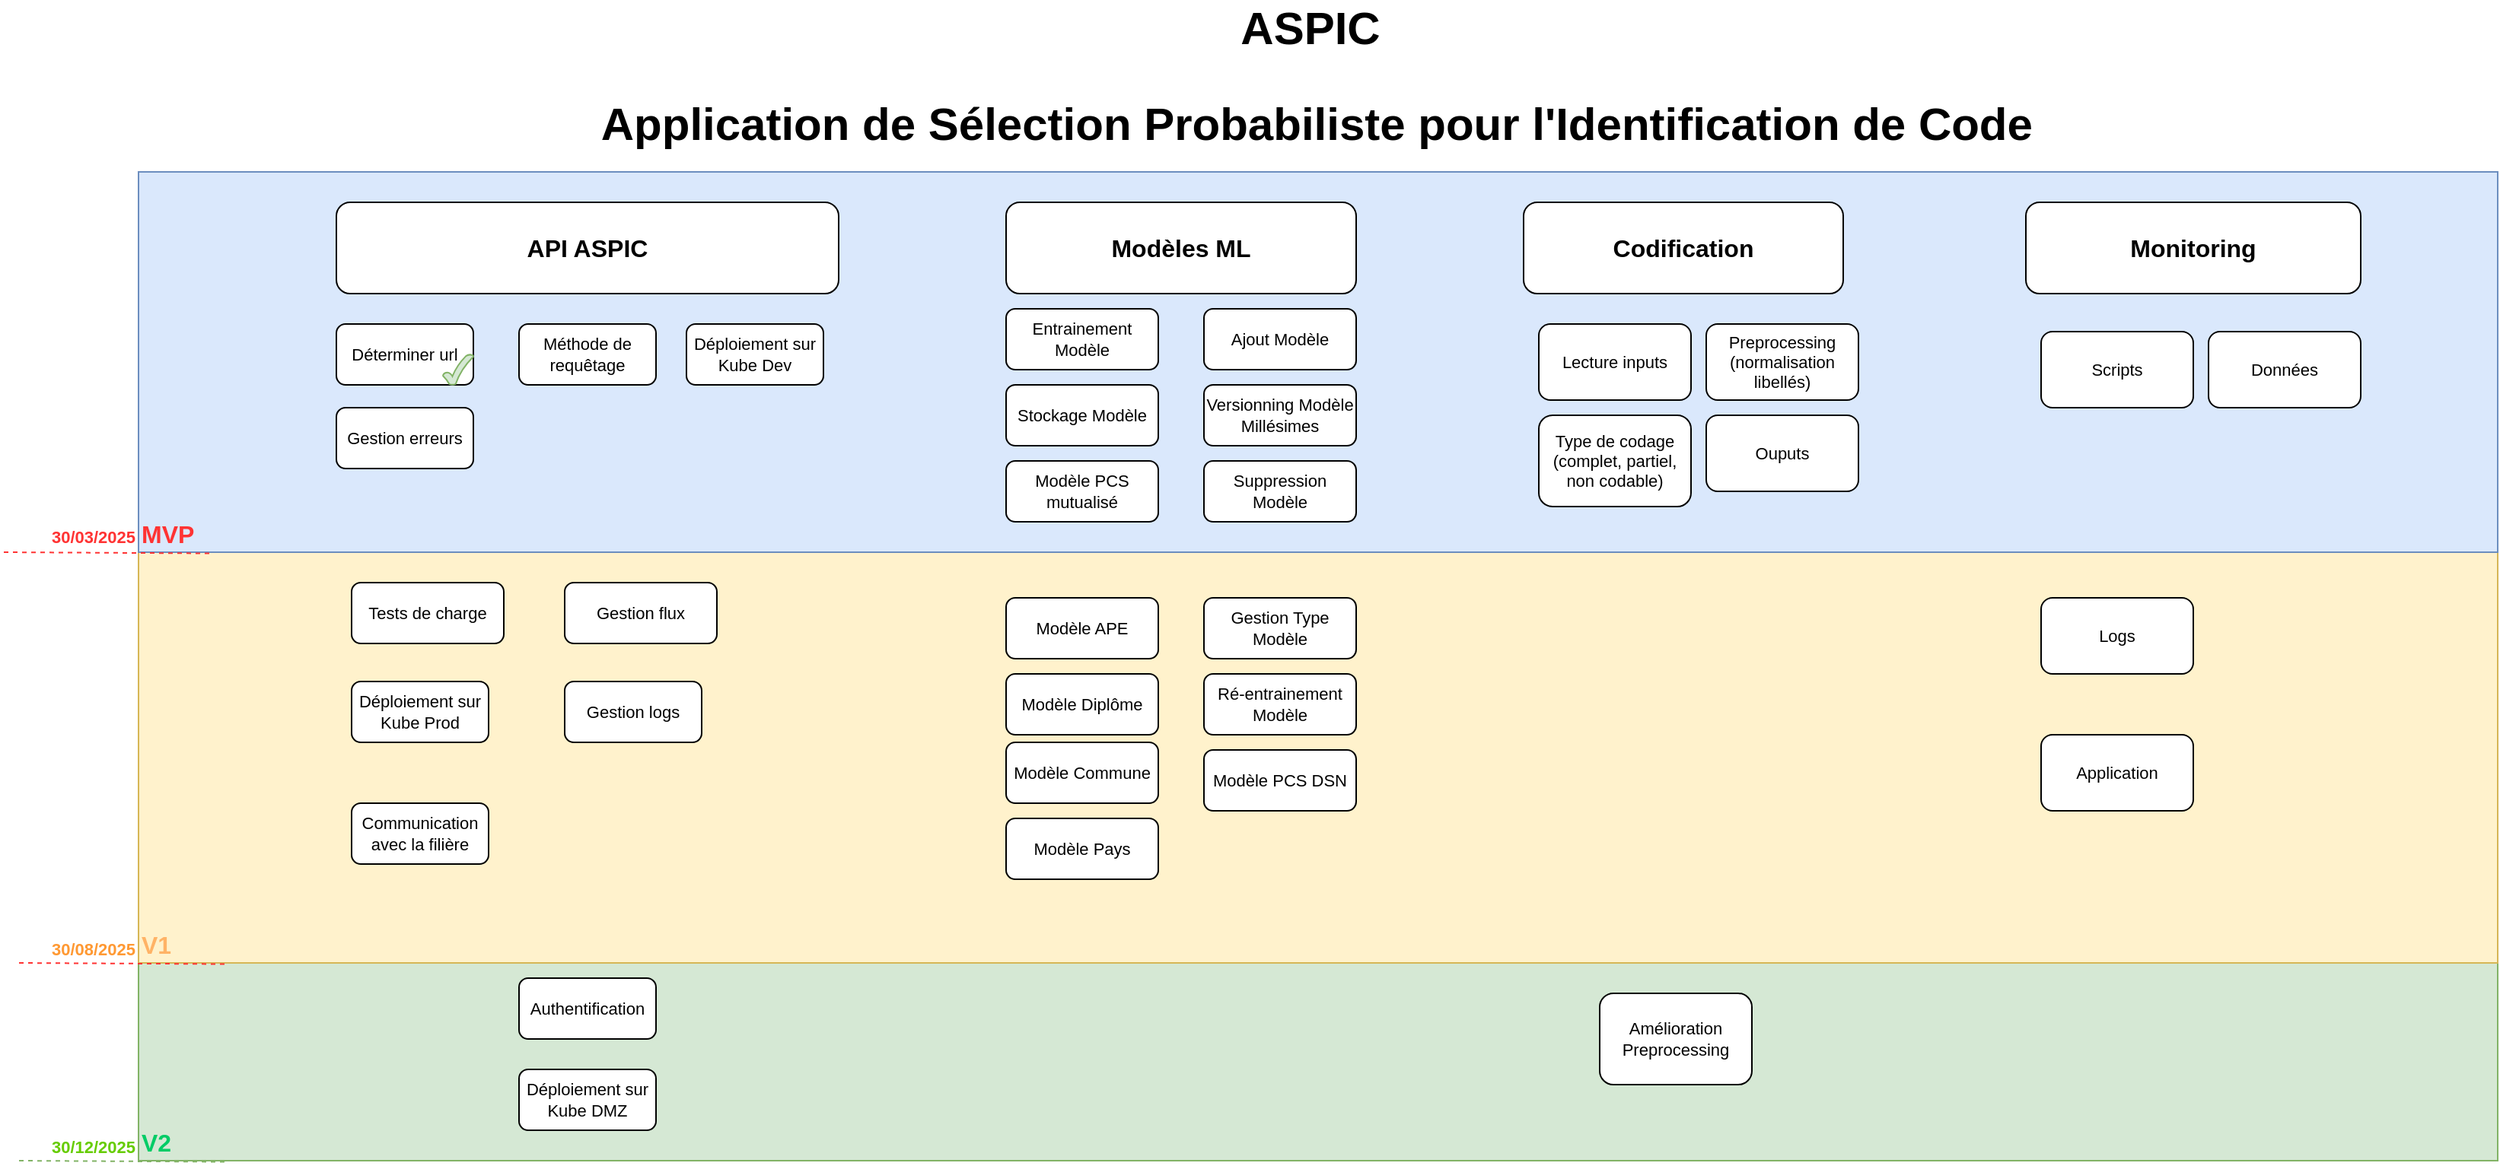 <mxfile version="26.0.6">
  <diagram name="Page-1" id="R2Hkj4xk6Px0tPUMzbgg">
    <mxGraphModel dx="1434" dy="718" grid="1" gridSize="10" guides="1" tooltips="1" connect="1" arrows="1" fold="1" page="1" pageScale="1" pageWidth="1654" pageHeight="1169" math="0" shadow="0">
      <root>
        <mxCell id="0" />
        <mxCell id="1" parent="0" />
        <mxCell id="r_eTFS24guqQPn7-Gpcn-38" value="&lt;font&gt;V2&lt;/font&gt;" style="rounded=0;html=1;fillColor=#d5e8d4;strokeColor=#82b366;align=left;verticalAlign=bottom;fontStyle=1;fontSize=16;fontColor=#00CC66;" parent="1" vertex="1">
          <mxGeometry x="90" y="640" width="1550" height="130" as="geometry" />
        </mxCell>
        <mxCell id="r_eTFS24guqQPn7-Gpcn-11" value="V1" style="rounded=0;html=1;fillColor=#fff2cc;strokeColor=#d6b656;align=left;verticalAlign=bottom;fontStyle=1;fontSize=16;fontColor=#FFB366;" parent="1" vertex="1">
          <mxGeometry x="90" y="370" width="1550" height="270" as="geometry" />
        </mxCell>
        <mxCell id="r_eTFS24guqQPn7-Gpcn-6" value="&lt;b&gt;&lt;font color=&quot;#ff3333&quot;&gt;MVP&lt;/font&gt;&lt;/b&gt;" style="rounded=0;whiteSpace=wrap;html=1;fillColor=#dae8fc;strokeColor=#6c8ebf;gradientColor=none;align=left;labelPosition=center;verticalLabelPosition=middle;verticalAlign=bottom;fontSize=16;labelBackgroundColor=none;" parent="1" vertex="1">
          <mxGeometry x="90" y="120" width="1550" height="250" as="geometry" />
        </mxCell>
        <mxCell id="r_eTFS24guqQPn7-Gpcn-1" value="API ASPIC" style="rounded=1;whiteSpace=wrap;html=1;fontSize=16;fontStyle=1" parent="1" vertex="1">
          <mxGeometry x="220" y="140" width="330" height="60" as="geometry" />
        </mxCell>
        <mxCell id="r_eTFS24guqQPn7-Gpcn-2" value="&lt;font&gt;ASPIC&lt;/font&gt;&lt;div&gt;&lt;p style=&quot;line-height: 100%; margin-bottom: 0cm&quot; align=&quot;justify&quot; class=&quot;western&quot;&gt;&amp;nbsp;Application de Sélection Probabiliste pour l&#39;Identification de Code&lt;/p&gt;&lt;/div&gt;" style="text;html=1;align=center;verticalAlign=middle;whiteSpace=wrap;rounded=0;fontSize=30;fontStyle=1" parent="1" vertex="1">
          <mxGeometry x="380" y="20" width="960" height="70" as="geometry" />
        </mxCell>
        <mxCell id="r_eTFS24guqQPn7-Gpcn-3" value="Modèles ML" style="rounded=1;whiteSpace=wrap;html=1;fontSize=16;fontStyle=1" parent="1" vertex="1">
          <mxGeometry x="660" y="140" width="230" height="60" as="geometry" />
        </mxCell>
        <mxCell id="r_eTFS24guqQPn7-Gpcn-4" value="Codification" style="rounded=1;whiteSpace=wrap;html=1;fontSize=16;fontStyle=1" parent="1" vertex="1">
          <mxGeometry x="1000" y="140" width="210" height="60" as="geometry" />
        </mxCell>
        <mxCell id="r_eTFS24guqQPn7-Gpcn-7" value="Déterminer url" style="rounded=1;whiteSpace=wrap;html=1;fontSize=11;" parent="1" vertex="1">
          <mxGeometry x="220" y="220" width="90" height="40" as="geometry" />
        </mxCell>
        <mxCell id="r_eTFS24guqQPn7-Gpcn-8" value="Déploiement sur Kube Dev" style="rounded=1;whiteSpace=wrap;html=1;fontSize=11;" parent="1" vertex="1">
          <mxGeometry x="450" y="220" width="90" height="40" as="geometry" />
        </mxCell>
        <mxCell id="r_eTFS24guqQPn7-Gpcn-9" value="Gestion flux" style="rounded=1;whiteSpace=wrap;html=1;fontSize=11;" parent="1" vertex="1">
          <mxGeometry x="370" y="390" width="100" height="40" as="geometry" />
        </mxCell>
        <mxCell id="r_eTFS24guqQPn7-Gpcn-10" value="Authentification" style="rounded=1;whiteSpace=wrap;html=1;fontSize=11;" parent="1" vertex="1">
          <mxGeometry x="340" y="650" width="90" height="40" as="geometry" />
        </mxCell>
        <mxCell id="r_eTFS24guqQPn7-Gpcn-26" value="Preprocessing (normalisation libellés)" style="rounded=1;whiteSpace=wrap;html=1;fontSize=11;" parent="1" vertex="1">
          <mxGeometry x="1120" y="220" width="100" height="50" as="geometry" />
        </mxCell>
        <mxCell id="r_eTFS24guqQPn7-Gpcn-28" value="Type de codage&lt;div&gt;(complet, partiel, non codable)&lt;/div&gt;" style="rounded=1;whiteSpace=wrap;html=1;fontSize=11;" parent="1" vertex="1">
          <mxGeometry x="1010" y="280" width="100" height="60" as="geometry" />
        </mxCell>
        <mxCell id="r_eTFS24guqQPn7-Gpcn-30" value="Lecture inputs" style="rounded=1;whiteSpace=wrap;html=1;fontSize=11;" parent="1" vertex="1">
          <mxGeometry x="1010" y="220" width="100" height="50" as="geometry" />
        </mxCell>
        <mxCell id="r_eTFS24guqQPn7-Gpcn-32" value="Gestion logs" style="rounded=1;whiteSpace=wrap;html=1;fontSize=11;" parent="1" vertex="1">
          <mxGeometry x="370" y="455" width="90" height="40" as="geometry" />
        </mxCell>
        <mxCell id="r_eTFS24guqQPn7-Gpcn-33" value="Ajout Modèle" style="rounded=1;whiteSpace=wrap;html=1;fontSize=11;" parent="1" vertex="1">
          <mxGeometry x="790" y="210" width="100" height="40" as="geometry" />
        </mxCell>
        <mxCell id="r_eTFS24guqQPn7-Gpcn-34" value="Versionning Modèle&lt;div&gt;Millésimes&lt;/div&gt;" style="rounded=1;whiteSpace=wrap;html=1;fontSize=11;" parent="1" vertex="1">
          <mxGeometry x="790" y="260" width="100" height="40" as="geometry" />
        </mxCell>
        <mxCell id="r_eTFS24guqQPn7-Gpcn-39" value="Amélioration Preprocessing" style="rounded=1;whiteSpace=wrap;html=1;fontSize=11;" parent="1" vertex="1">
          <mxGeometry x="1050" y="660" width="100" height="60" as="geometry" />
        </mxCell>
        <mxCell id="r_eTFS24guqQPn7-Gpcn-41" value="Méthode de requêtage" style="rounded=1;whiteSpace=wrap;html=1;fontSize=11;" parent="1" vertex="1">
          <mxGeometry x="340" y="220" width="90" height="40" as="geometry" />
        </mxCell>
        <mxCell id="gnnbxIwtvQgDtQFgPyVN-2" value="" style="endArrow=none;dashed=1;html=1;rounded=0;exitX=0.03;exitY=1.002;exitDx=0;exitDy=0;exitPerimeter=0;strokeColor=#FF3333;flowAnimation=0;fontColor=#FF3333;" parent="1" edge="1">
          <mxGeometry width="50" height="50" relative="1" as="geometry">
            <mxPoint x="136.5" y="370.76" as="sourcePoint" />
            <mxPoint y="370" as="targetPoint" />
          </mxGeometry>
        </mxCell>
        <mxCell id="gnnbxIwtvQgDtQFgPyVN-3" value="30/03/2025" style="edgeLabel;html=1;align=center;verticalAlign=middle;resizable=0;points=[];fontColor=#FF3333;fontStyle=1" parent="gnnbxIwtvQgDtQFgPyVN-2" vertex="1" connectable="0">
          <mxGeometry x="0.758" y="-3" relative="1" as="geometry">
            <mxPoint x="43" y="-7" as="offset" />
          </mxGeometry>
        </mxCell>
        <mxCell id="gnnbxIwtvQgDtQFgPyVN-4" value="Déploiement sur Kube Prod" style="rounded=1;whiteSpace=wrap;html=1;fontSize=11;" parent="1" vertex="1">
          <mxGeometry x="230" y="455" width="90" height="40" as="geometry" />
        </mxCell>
        <mxCell id="gnnbxIwtvQgDtQFgPyVN-5" value="Déploiement sur Kube DMZ" style="rounded=1;whiteSpace=wrap;html=1;fontSize=11;" parent="1" vertex="1">
          <mxGeometry x="340" y="710" width="90" height="40" as="geometry" />
        </mxCell>
        <mxCell id="gnnbxIwtvQgDtQFgPyVN-6" value="Stockage Modèle" style="rounded=1;whiteSpace=wrap;html=1;fontSize=11;" parent="1" vertex="1">
          <mxGeometry x="660" y="260" width="100" height="40" as="geometry" />
        </mxCell>
        <mxCell id="G9z4IFeheYfEomSV7ivC-1" value="Entrainement Modèle" style="rounded=1;whiteSpace=wrap;html=1;fontSize=11;" parent="1" vertex="1">
          <mxGeometry x="660" y="210" width="100" height="40" as="geometry" />
        </mxCell>
        <mxCell id="G9z4IFeheYfEomSV7ivC-2" value="Ré-entrainement Modèle" style="rounded=1;whiteSpace=wrap;html=1;fontSize=11;" parent="1" vertex="1">
          <mxGeometry x="790" y="450" width="100" height="40" as="geometry" />
        </mxCell>
        <mxCell id="G9z4IFeheYfEomSV7ivC-3" style="edgeStyle=orthogonalEdgeStyle;rounded=0;orthogonalLoop=1;jettySize=auto;html=1;exitX=0.5;exitY=1;exitDx=0;exitDy=0;" parent="1" source="gnnbxIwtvQgDtQFgPyVN-6" target="gnnbxIwtvQgDtQFgPyVN-6" edge="1">
          <mxGeometry relative="1" as="geometry" />
        </mxCell>
        <mxCell id="G9z4IFeheYfEomSV7ivC-4" value="Monitoring" style="rounded=1;whiteSpace=wrap;html=1;fontSize=16;fontStyle=1" parent="1" vertex="1">
          <mxGeometry x="1330" y="140" width="220" height="60" as="geometry" />
        </mxCell>
        <mxCell id="G9z4IFeheYfEomSV7ivC-5" value="Ouputs" style="rounded=1;whiteSpace=wrap;html=1;fontSize=11;" parent="1" vertex="1">
          <mxGeometry x="1120" y="280" width="100" height="50" as="geometry" />
        </mxCell>
        <mxCell id="G9z4IFeheYfEomSV7ivC-6" value="Scripts" style="rounded=1;whiteSpace=wrap;html=1;fontSize=11;" parent="1" vertex="1">
          <mxGeometry x="1340" y="225" width="100" height="50" as="geometry" />
        </mxCell>
        <mxCell id="G9z4IFeheYfEomSV7ivC-7" value="Données" style="rounded=1;whiteSpace=wrap;html=1;fontSize=11;" parent="1" vertex="1">
          <mxGeometry x="1450" y="225" width="100" height="50" as="geometry" />
        </mxCell>
        <mxCell id="G9z4IFeheYfEomSV7ivC-8" value="Logs" style="rounded=1;whiteSpace=wrap;html=1;fontSize=11;" parent="1" vertex="1">
          <mxGeometry x="1340" y="400" width="100" height="50" as="geometry" />
        </mxCell>
        <mxCell id="ECiawBrc7swjP1w5rRDL-1" value="Tests de charge" style="rounded=1;whiteSpace=wrap;html=1;fontSize=11;" parent="1" vertex="1">
          <mxGeometry x="230" y="390" width="100" height="40" as="geometry" />
        </mxCell>
        <mxCell id="ECiawBrc7swjP1w5rRDL-2" value="Application" style="rounded=1;whiteSpace=wrap;html=1;fontSize=11;" parent="1" vertex="1">
          <mxGeometry x="1340" y="490" width="100" height="50" as="geometry" />
        </mxCell>
        <mxCell id="lGYzV57YETEC0Ns0frIb-1" value="" style="endArrow=none;dashed=1;html=1;rounded=0;exitX=0.03;exitY=1.002;exitDx=0;exitDy=0;exitPerimeter=0;strokeColor=#FF3333;flowAnimation=0;fontColor=#FF9933;" parent="1" edge="1">
          <mxGeometry width="50" height="50" relative="1" as="geometry">
            <mxPoint x="146.5" y="640.76" as="sourcePoint" />
            <mxPoint x="10" y="640" as="targetPoint" />
          </mxGeometry>
        </mxCell>
        <mxCell id="lGYzV57YETEC0Ns0frIb-2" value="30/08/2025" style="edgeLabel;html=1;align=center;verticalAlign=middle;resizable=0;points=[];fontColor=#FF9933;fontStyle=1" parent="lGYzV57YETEC0Ns0frIb-1" vertex="1" connectable="0">
          <mxGeometry x="0.758" y="-3" relative="1" as="geometry">
            <mxPoint x="33" y="-6" as="offset" />
          </mxGeometry>
        </mxCell>
        <mxCell id="c9i-piWWG0erk-UWPG1C-1" value="Gestion erreurs" style="rounded=1;whiteSpace=wrap;html=1;fontSize=11;" parent="1" vertex="1">
          <mxGeometry x="220" y="275" width="90" height="40" as="geometry" />
        </mxCell>
        <mxCell id="c9i-piWWG0erk-UWPG1C-2" value="Gestion Type Modèle" style="rounded=1;whiteSpace=wrap;html=1;fontSize=11;" parent="1" vertex="1">
          <mxGeometry x="790" y="400" width="100" height="40" as="geometry" />
        </mxCell>
        <mxCell id="c9i-piWWG0erk-UWPG1C-3" value="Modèle APE" style="rounded=1;whiteSpace=wrap;html=1;fontSize=11;" parent="1" vertex="1">
          <mxGeometry x="660" y="400" width="100" height="40" as="geometry" />
        </mxCell>
        <mxCell id="c9i-piWWG0erk-UWPG1C-4" value="Modèle Diplôme" style="rounded=1;whiteSpace=wrap;html=1;fontSize=11;" parent="1" vertex="1">
          <mxGeometry x="660" y="450" width="100" height="40" as="geometry" />
        </mxCell>
        <mxCell id="c9i-piWWG0erk-UWPG1C-5" value="Modèle Commune" style="rounded=1;whiteSpace=wrap;html=1;fontSize=11;" parent="1" vertex="1">
          <mxGeometry x="660" y="495" width="100" height="40" as="geometry" />
        </mxCell>
        <mxCell id="c9i-piWWG0erk-UWPG1C-6" value="Modèle Pays" style="rounded=1;whiteSpace=wrap;html=1;fontSize=11;" parent="1" vertex="1">
          <mxGeometry x="660" y="545" width="100" height="40" as="geometry" />
        </mxCell>
        <mxCell id="c9i-piWWG0erk-UWPG1C-7" value="Modèle PCS mutualisé" style="rounded=1;whiteSpace=wrap;html=1;fontSize=11;" parent="1" vertex="1">
          <mxGeometry x="660" y="310" width="100" height="40" as="geometry" />
        </mxCell>
        <mxCell id="c9i-piWWG0erk-UWPG1C-8" value="Modèle PCS DSN" style="rounded=1;whiteSpace=wrap;html=1;fontSize=11;" parent="1" vertex="1">
          <mxGeometry x="790" y="500" width="100" height="40" as="geometry" />
        </mxCell>
        <mxCell id="FJvgHqPK3DIKh6ElsU8U-1" value="" style="endArrow=none;dashed=1;html=1;rounded=0;exitX=0.03;exitY=1.002;exitDx=0;exitDy=0;exitPerimeter=0;strokeColor=#82b366;flowAnimation=0;fontColor=#66CC00;fillColor=#d5e8d4;" parent="1" edge="1">
          <mxGeometry width="50" height="50" relative="1" as="geometry">
            <mxPoint x="146.5" y="770.76" as="sourcePoint" />
            <mxPoint x="10" y="770" as="targetPoint" />
          </mxGeometry>
        </mxCell>
        <mxCell id="FJvgHqPK3DIKh6ElsU8U-2" value="30/12/2025" style="edgeLabel;html=1;align=center;verticalAlign=middle;resizable=0;points=[];fontColor=#66CC00;fontStyle=1" parent="FJvgHqPK3DIKh6ElsU8U-1" vertex="1" connectable="0">
          <mxGeometry x="0.758" y="-3" relative="1" as="geometry">
            <mxPoint x="33" y="-6" as="offset" />
          </mxGeometry>
        </mxCell>
        <mxCell id="FJvgHqPK3DIKh6ElsU8U-3" value="Suppression Modèle" style="rounded=1;whiteSpace=wrap;html=1;fontSize=11;" parent="1" vertex="1">
          <mxGeometry x="790" y="310" width="100" height="40" as="geometry" />
        </mxCell>
        <mxCell id="FJvgHqPK3DIKh6ElsU8U-4" value="Communication avec la filière" style="rounded=1;whiteSpace=wrap;html=1;fontSize=11;" parent="1" vertex="1">
          <mxGeometry x="230" y="535" width="90" height="40" as="geometry" />
        </mxCell>
        <mxCell id="gVhjqLwgEMxFS8Ay1KpX-1" value="" style="verticalLabelPosition=bottom;verticalAlign=top;html=1;shape=mxgraph.basic.tick;fillColor=#d5e8d4;strokeColor=#82b366;" parent="1" vertex="1">
          <mxGeometry x="290" y="240" width="20" height="20" as="geometry" />
        </mxCell>
      </root>
    </mxGraphModel>
  </diagram>
</mxfile>
